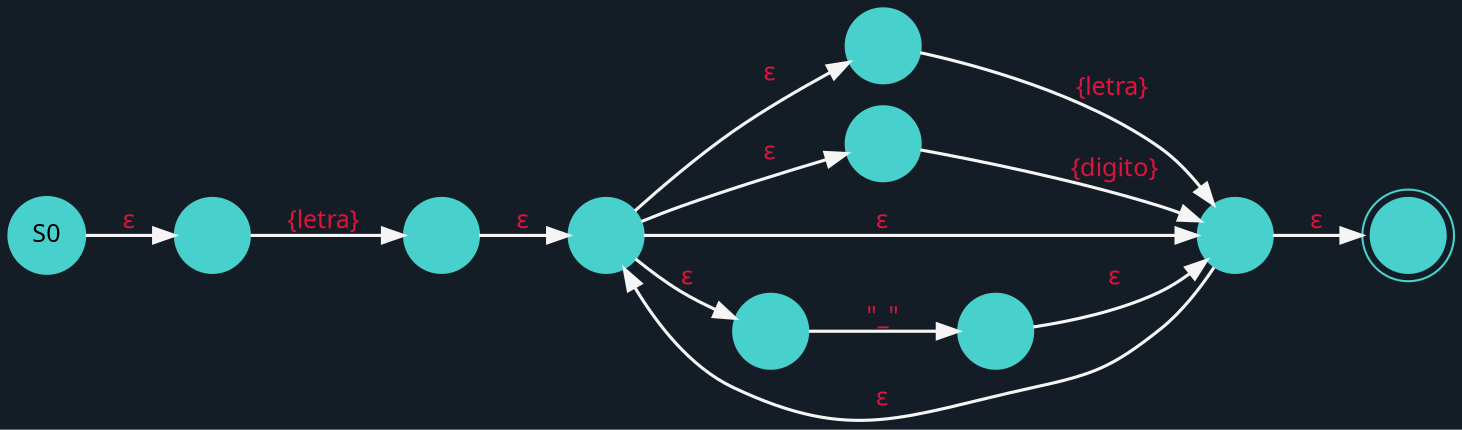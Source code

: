 digraph D {
    graph[bgcolor="#141D26"]
    rankdir="RL";
    node[shape="circle" style=filled fontname="Century Gothic" fontsize="14" color="#48D1CC"];
    edge[arrowhead=vee color="#F5F5F5" penwidth="1.5" dir="back"];
0[label="" shape="doublecircle" fontsize="12"];
final[label="S0" fontsize="12"];
1[label=""];
2[label=""];
3[label=""];
4[label=""];
1->2[label=<<font color="Crimson">{letra} </font>> fontname="Century Gothic" fontsize="12"];
1->3[label=<<font color="Crimson">{digito}</font>> fontname="Century Gothic" fontsize="12"];
2,3->4[label=<<font color="Crimson">ε</font>> fontname="Century Gothic" fontsize="12"];
5[label=""];
6[label=""];
7[label=""];
1->5[label=<<font color="Crimson">ε</font>> fontname="Century Gothic" fontsize="12"];
5->6[label=<<font color="Crimson">"_"</font>> fontname="Century Gothic" fontsize="12"];
6->4->7[label=<<font color="Crimson">ε</font>> fontname="Century Gothic" fontsize="12"];
1->4->1[label=<<font color="Crimson">ε</font>> fontname="Century Gothic" fontsize="12"];
8[label=""];
7->8[label=<<font color="Crimson">{letra} </font>> fontname="Century Gothic" fontsize="12"];
0->1[label=<<font color="Crimson">ε</font>> fontname="Century Gothic" fontsize="12"];
8->final[label=<<font color="Crimson">ε</font>> fontname="Century Gothic" fontsize="12"];
}